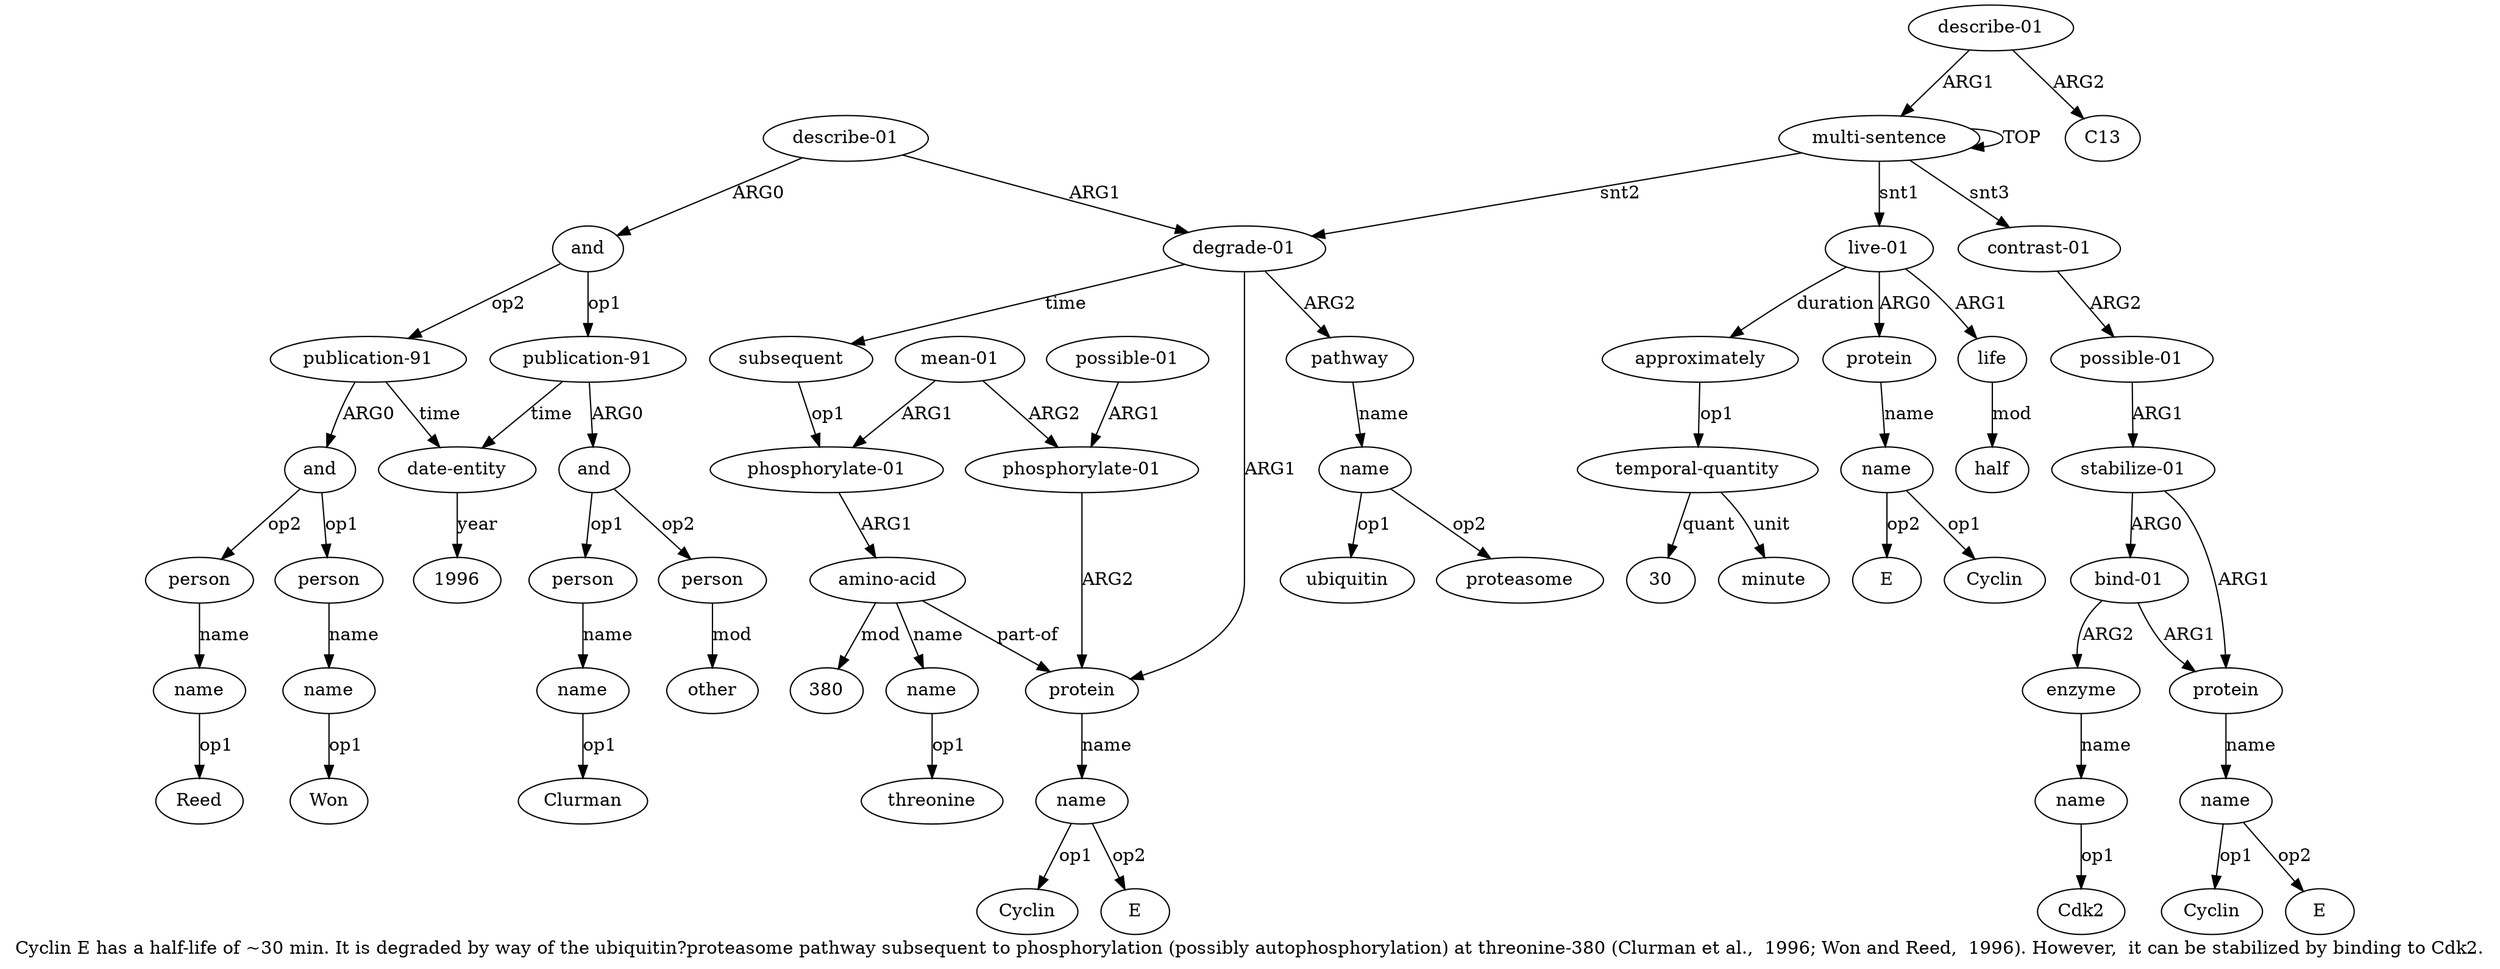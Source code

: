 digraph  {
	graph [label="Cyclin E has a half-life of ~30 min. It is degraded by way of the ubiquitin?proteasome pathway subsequent to phosphorylation (possibly \
autophosphorylation) at threonine-380 (Clurman et al.,  1996; Won and Reed,  1996). However,  it can be stabilized by binding to \
Cdk2."];
	node [label="\N"];
	a20	 [color=black,
		gold_ind=20,
		gold_label="possible-01",
		label="possible-01",
		test_ind=20,
		test_label="possible-01"];
	a19	 [color=black,
		gold_ind=19,
		gold_label="phosphorylate-01",
		label="phosphorylate-01",
		test_ind=19,
		test_label="phosphorylate-01"];
	a20 -> a19 [key=0,
	color=black,
	gold_label=ARG1,
	label=ARG1,
	test_label=ARG1];
a21 [color=black,
	gold_ind=21,
	gold_label="describe-01",
	label="describe-01",
	test_ind=21,
	test_label="describe-01"];
a22 [color=black,
	gold_ind=22,
	gold_label=and,
	label=and,
	test_ind=22,
	test_label=and];
a21 -> a22 [key=0,
color=black,
gold_label=ARG0,
label=ARG0,
test_label=ARG0];
a9 [color=black,
gold_ind=9,
gold_label="degrade-01",
label="degrade-01",
test_ind=9,
test_label="degrade-01"];
a21 -> a9 [key=0,
color=black,
gold_label=ARG1,
label=ARG1,
test_label=ARG1];
a23 [color=black,
gold_ind=23,
gold_label="publication-91",
label="publication-91",
test_ind=23,
test_label="publication-91"];
a22 -> a23 [key=0,
color=black,
gold_label=op1,
label=op1,
test_label=op1];
a30 [color=black,
gold_ind=30,
gold_label="publication-91",
label="publication-91",
test_ind=30,
test_label="publication-91"];
a22 -> a30 [key=0,
color=black,
gold_label=op2,
label=op2,
test_label=op2];
a24 [color=black,
gold_ind=24,
gold_label=and,
label=and,
test_ind=24,
test_label=and];
a23 -> a24 [key=0,
color=black,
gold_label=ARG0,
label=ARG0,
test_label=ARG0];
a29 [color=black,
gold_ind=29,
gold_label="date-entity",
label="date-entity",
test_ind=29,
test_label="date-entity"];
a23 -> a29 [key=0,
color=black,
gold_label=time,
label=time,
test_label=time];
a25 [color=black,
gold_ind=25,
gold_label=person,
label=person,
test_ind=25,
test_label=person];
a24 -> a25 [key=0,
color=black,
gold_label=op1,
label=op1,
test_label=op1];
a27 [color=black,
gold_ind=27,
gold_label=person,
label=person,
test_ind=27,
test_label=person];
a24 -> a27 [key=0,
color=black,
gold_label=op2,
label=op2,
test_label=op2];
a26 [color=black,
gold_ind=26,
gold_label=name,
label=name,
test_ind=26,
test_label=name];
a25 -> a26 [key=0,
color=black,
gold_label=name,
label=name,
test_label=name];
"a26 Clurman" [color=black,
gold_ind=-1,
gold_label=Clurman,
label=Clurman,
test_ind=-1,
test_label=Clurman];
a26 -> "a26 Clurman" [key=0,
color=black,
gold_label=op1,
label=op1,
test_label=op1];
a28 [color=black,
gold_ind=28,
gold_label=other,
label=other,
test_ind=28,
test_label=other];
a27 -> a28 [key=0,
color=black,
gold_label=mod,
label=mod,
test_label=mod];
"a29 1996" [color=black,
gold_ind=-1,
gold_label=1996,
label=1996,
test_ind=-1,
test_label=1996];
a29 -> "a29 1996" [key=0,
color=black,
gold_label=year,
label=year,
test_label=year];
"a35 Reed" [color=black,
gold_ind=-1,
gold_label=Reed,
label=Reed,
test_ind=-1,
test_label=Reed];
"a11 E" [color=black,
gold_ind=-1,
gold_label=E,
label=E,
test_ind=-1,
test_label=E];
a31 [color=black,
gold_ind=31,
gold_label=and,
label=and,
test_ind=31,
test_label=and];
a34 [color=black,
gold_ind=34,
gold_label=person,
label=person,
test_ind=34,
test_label=person];
a31 -> a34 [key=0,
color=black,
gold_label=op2,
label=op2,
test_label=op2];
a32 [color=black,
gold_ind=32,
gold_label=person,
label=person,
test_ind=32,
test_label=person];
a31 -> a32 [key=0,
color=black,
gold_label=op1,
label=op1,
test_label=op1];
"a13 ubiquitin" [color=black,
gold_ind=-1,
gold_label=ubiquitin,
label=ubiquitin,
test_ind=-1,
test_label=ubiquitin];
a30 -> a29 [key=0,
color=black,
gold_label=time,
label=time,
test_label=time];
a30 -> a31 [key=0,
color=black,
gold_label=ARG0,
label=ARG0,
test_label=ARG0];
a37 [color=black,
gold_ind=37,
gold_label="possible-01",
label="possible-01",
test_ind=37,
test_label="possible-01"];
a38 [color=black,
gold_ind=38,
gold_label="stabilize-01",
label="stabilize-01",
test_ind=38,
test_label="stabilize-01"];
a37 -> a38 [key=0,
color=black,
gold_label=ARG1,
label=ARG1,
test_label=ARG1];
a36 [color=black,
gold_ind=36,
gold_label="contrast-01",
label="contrast-01",
test_ind=36,
test_label="contrast-01"];
a36 -> a37 [key=0,
color=black,
gold_label=ARG2,
label=ARG2,
test_label=ARG2];
a33 [color=black,
gold_ind=33,
gold_label=name,
label=name,
test_ind=33,
test_label=name];
"a33 Won" [color=black,
gold_ind=-1,
gold_label=Won,
label=Won,
test_ind=-1,
test_label=Won];
a33 -> "a33 Won" [key=0,
color=black,
gold_label=op1,
label=op1,
test_label=op1];
a35 [color=black,
gold_ind=35,
gold_label=name,
label=name,
test_ind=35,
test_label=name];
a35 -> "a35 Reed" [key=0,
color=black,
gold_label=op1,
label=op1,
test_label=op1];
"a7 30" [color=black,
gold_ind=-1,
gold_label=30,
label=30,
test_ind=-1,
test_label=30];
a34 -> a35 [key=0,
color=black,
gold_label=name,
label=name,
test_label=name];
"a3 E" [color=black,
gold_ind=-1,
gold_label=E,
label=E,
test_ind=-1,
test_label=E];
"a16 380" [color=black,
gold_ind=-1,
gold_label=380,
label=380,
test_ind=-1,
test_label=380];
"a3 Cyclin" [color=black,
gold_ind=-1,
gold_label=Cyclin,
label=Cyclin,
test_ind=-1,
test_label=Cyclin];
"a43 E" [color=black,
gold_ind=-1,
gold_label=E,
label=E,
test_ind=-1,
test_label=E];
"a13 proteasome" [color=black,
gold_ind=-1,
gold_label=proteasome,
label=proteasome,
test_ind=-1,
test_label=proteasome];
"a11 Cyclin" [color=black,
gold_ind=-1,
gold_label=Cyclin,
label=Cyclin,
test_ind=-1,
test_label=Cyclin];
"a17 threonine" [color=black,
gold_ind=-1,
gold_label=threonine,
label=threonine,
test_ind=-1,
test_label=threonine];
a32 -> a33 [key=0,
color=black,
gold_label=name,
label=name,
test_label=name];
a15 [color=black,
gold_ind=15,
gold_label="phosphorylate-01",
label="phosphorylate-01",
test_ind=15,
test_label="phosphorylate-01"];
a16 [color=black,
gold_ind=16,
gold_label="amino-acid",
label="amino-acid",
test_ind=16,
test_label="amino-acid"];
a15 -> a16 [key=0,
color=black,
gold_label=ARG1,
label=ARG1,
test_label=ARG1];
a14 [color=black,
gold_ind=14,
gold_label=subsequent,
label=subsequent,
test_ind=14,
test_label=subsequent];
a14 -> a15 [key=0,
color=black,
gold_label=op1,
label=op1,
test_label=op1];
a17 [color=black,
gold_ind=17,
gold_label=name,
label=name,
test_ind=17,
test_label=name];
a17 -> "a17 threonine" [key=0,
color=black,
gold_label=op1,
label=op1,
test_label=op1];
a16 -> "a16 380" [key=0,
color=black,
gold_label=mod,
label=mod,
test_label=mod];
a16 -> a17 [key=0,
color=black,
gold_label=name,
label=name,
test_label=name];
a10 [color=black,
gold_ind=10,
gold_label=protein,
label=protein,
test_ind=10,
test_label=protein];
a16 -> a10 [key=0,
color=black,
gold_label="part-of",
label="part-of",
test_label="part-of"];
a11 [color=black,
gold_ind=11,
gold_label=name,
label=name,
test_ind=11,
test_label=name];
a11 -> "a11 E" [key=0,
color=black,
gold_label=op2,
label=op2,
test_label=op2];
a11 -> "a11 Cyclin" [key=0,
color=black,
gold_label=op1,
label=op1,
test_label=op1];
a10 -> a11 [key=0,
color=black,
gold_label=name,
label=name,
test_label=name];
a13 [color=black,
gold_ind=13,
gold_label=name,
label=name,
test_ind=13,
test_label=name];
a13 -> "a13 ubiquitin" [key=0,
color=black,
gold_label=op1,
label=op1,
test_label=op1];
a13 -> "a13 proteasome" [key=0,
color=black,
gold_label=op2,
label=op2,
test_label=op2];
a12 [color=black,
gold_ind=12,
gold_label=pathway,
label=pathway,
test_ind=12,
test_label=pathway];
a12 -> a13 [key=0,
color=black,
gold_label=name,
label=name,
test_label=name];
"a43 Cyclin" [color=black,
gold_ind=-1,
gold_label=Cyclin,
label=Cyclin,
test_ind=-1,
test_label=Cyclin];
a39 [color=black,
gold_ind=39,
gold_label="bind-01",
label="bind-01",
test_ind=39,
test_label="bind-01"];
a42 [color=black,
gold_ind=42,
gold_label=protein,
label=protein,
test_ind=42,
test_label=protein];
a39 -> a42 [key=0,
color=black,
gold_label=ARG1,
label=ARG1,
test_label=ARG1];
a40 [color=black,
gold_ind=40,
gold_label=enzyme,
label=enzyme,
test_ind=40,
test_label=enzyme];
a39 -> a40 [key=0,
color=black,
gold_label=ARG2,
label=ARG2,
test_label=ARG2];
a38 -> a39 [key=0,
color=black,
gold_label=ARG0,
label=ARG0,
test_label=ARG0];
a38 -> a42 [key=0,
color=black,
gold_label=ARG1,
label=ARG1,
test_label=ARG1];
a19 -> a10 [key=0,
color=black,
gold_label=ARG2,
label=ARG2,
test_label=ARG2];
a18 [color=black,
gold_ind=18,
gold_label="mean-01",
label="mean-01",
test_ind=18,
test_label="mean-01"];
a18 -> a15 [key=0,
color=black,
gold_label=ARG1,
label=ARG1,
test_label=ARG1];
a18 -> a19 [key=0,
color=black,
gold_label=ARG2,
label=ARG2,
test_label=ARG2];
a1 [color=black,
gold_ind=1,
gold_label="live-01",
label="live-01",
test_ind=1,
test_label="live-01"];
a2 [color=black,
gold_ind=2,
gold_label=protein,
label=protein,
test_ind=2,
test_label=protein];
a1 -> a2 [key=0,
color=black,
gold_label=ARG0,
label=ARG0,
test_label=ARG0];
a4 [color=black,
gold_ind=4,
gold_label=life,
label=life,
test_ind=4,
test_label=life];
a1 -> a4 [key=0,
color=black,
gold_label=ARG1,
label=ARG1,
test_label=ARG1];
a6 [color=black,
gold_ind=6,
gold_label=approximately,
label=approximately,
test_ind=6,
test_label=approximately];
a1 -> a6 [key=0,
color=black,
gold_label=duration,
label=duration,
test_label=duration];
a0 [color=black,
gold_ind=0,
gold_label="multi-sentence",
label="multi-sentence",
test_ind=0,
test_label="multi-sentence"];
a0 -> a36 [key=0,
color=black,
gold_label=snt3,
label=snt3,
test_label=snt3];
a0 -> a1 [key=0,
color=black,
gold_label=snt1,
label=snt1,
test_label=snt1];
a0 -> a0 [key=0,
color=black,
gold_label=TOP,
label=TOP,
test_label=TOP];
a0 -> a9 [key=0,
color=black,
gold_label=snt2,
label=snt2,
test_label=snt2];
a3 [color=black,
gold_ind=3,
gold_label=name,
label=name,
test_ind=3,
test_label=name];
a3 -> "a3 E" [key=0,
color=black,
gold_label=op2,
label=op2,
test_label=op2];
a3 -> "a3 Cyclin" [key=0,
color=black,
gold_label=op1,
label=op1,
test_label=op1];
a2 -> a3 [key=0,
color=black,
gold_label=name,
label=name,
test_label=name];
a5 [color=black,
gold_ind=5,
gold_label=half,
label=half,
test_ind=5,
test_label=half];
a4 -> a5 [key=0,
color=black,
gold_label=mod,
label=mod,
test_label=mod];
a7 [color=black,
gold_ind=7,
gold_label="temporal-quantity",
label="temporal-quantity",
test_ind=7,
test_label="temporal-quantity"];
a7 -> "a7 30" [key=0,
color=black,
gold_label=quant,
label=quant,
test_label=quant];
a8 [color=black,
gold_ind=8,
gold_label=minute,
label=minute,
test_ind=8,
test_label=minute];
a7 -> a8 [key=0,
color=black,
gold_label=unit,
label=unit,
test_label=unit];
a6 -> a7 [key=0,
color=black,
gold_label=op1,
label=op1,
test_label=op1];
a9 -> a14 [key=0,
color=black,
gold_label=time,
label=time,
test_label=time];
a9 -> a10 [key=0,
color=black,
gold_label=ARG1,
label=ARG1,
test_label=ARG1];
a9 -> a12 [key=0,
color=black,
gold_label=ARG2,
label=ARG2,
test_label=ARG2];
"a41 Cdk2" [color=black,
gold_ind=-1,
gold_label=Cdk2,
label=Cdk2,
test_ind=-1,
test_label=Cdk2];
a44 [color=black,
gold_ind=44,
gold_label="describe-01",
label="describe-01",
test_ind=44,
test_label="describe-01"];
a44 -> a0 [key=0,
color=black,
gold_label=ARG1,
label=ARG1,
test_label=ARG1];
a45 [color=black,
gold_ind=45,
gold_label=C13,
label=C13,
test_ind=45,
test_label=C13];
a44 -> a45 [key=0,
color=black,
gold_label=ARG2,
label=ARG2,
test_label=ARG2];
a43 [color=black,
gold_ind=43,
gold_label=name,
label=name,
test_ind=43,
test_label=name];
a42 -> a43 [key=0,
color=black,
gold_label=name,
label=name,
test_label=name];
a43 -> "a43 E" [key=0,
color=black,
gold_label=op2,
label=op2,
test_label=op2];
a43 -> "a43 Cyclin" [key=0,
color=black,
gold_label=op1,
label=op1,
test_label=op1];
a41 [color=black,
gold_ind=41,
gold_label=name,
label=name,
test_ind=41,
test_label=name];
a40 -> a41 [key=0,
color=black,
gold_label=name,
label=name,
test_label=name];
a41 -> "a41 Cdk2" [key=0,
color=black,
gold_label=op1,
label=op1,
test_label=op1];
}
